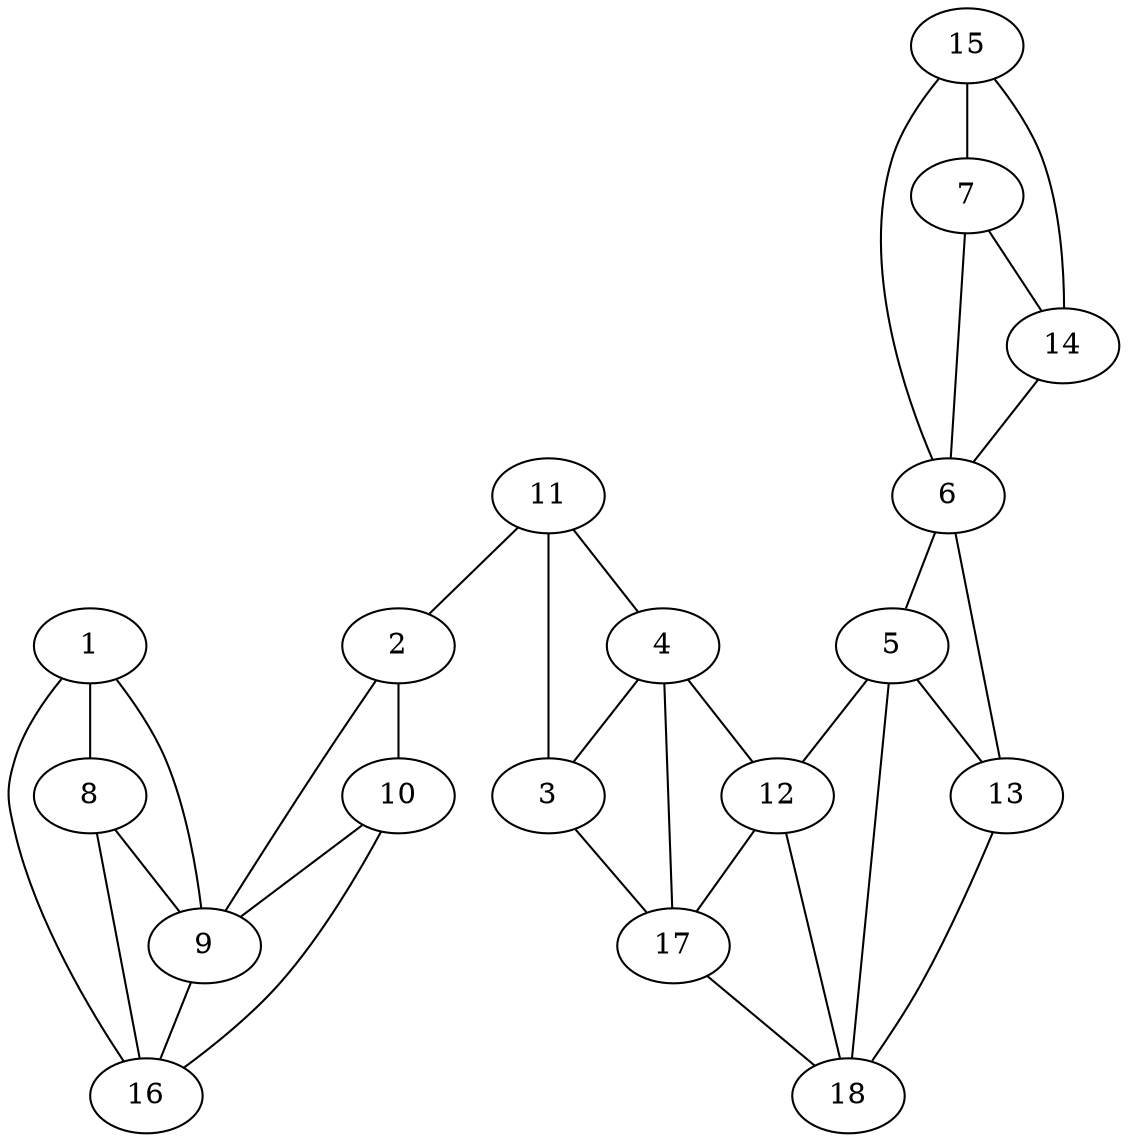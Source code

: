 graph pdb1dbs {
	1	 [aaLength=15,
		sequence=KTVASCALLQAAKAA,
		type=0];
	9	 [aaLength=4,
		sequence=TAGY,
		type=1];
	1 -- 9	 [distance0="18.0",
		frequency=1,
		type0=3];
	8	 [aaLength=6,
		sequence=KRYFVT,
		type=1];
	1 -- 8	 [distance0="13.0",
		frequency=1,
		type0=1];
	16	 [aaLength=2,
		sequence=GY,
		type=2];
	1 -- 16	 [distance0="15.0",
		frequency=1,
		type0=2];
	2	 [aaLength=9,
		sequence=SDALALQRN,
		type=0];
	2 -- 9	 [distance0="20.0",
		frequency=1,
		type0=2];
	10	 [aaLength=4,
		sequence=PVAS,
		type=1];
	2 -- 10	 [distance0="15.0",
		frequency=1,
		type0=1];
	3	 [aaLength=8,
		sequence=PHIISAQE,
		type=0];
	11	 [aaLength=3,
		sequence=YTF,
		type=1];
	3 -- 11	 [distance0="8.0",
		frequency=1,
		type0=1];
	17	 [aaLength=2,
		sequence=QA,
		type=2];
	3 -- 17	 [distance0="26.0",
		frequency=1,
		type0=3];
	4	 [aaLength=12,
		sequence=SLVMSAGLRALE,
		type=0];
	4 -- 3	 [distance0="13.0",
		frequency=1,
		type0=1];
	12	 [aaLength=6,
		sequence=WVLVEG,
		type=1];
	4 -- 12	 [distance0="16.0",
		frequency=1,
		type0=3];
	4 -- 17	 [distance0="13.0",
		distance1="0.0",
		frequency=2,
		type0=2,
		type1=4];
	5	 [aaLength=8,
		sequence=FADWVTQE,
		type=0];
	5 -- 12	 [distance0="19.0",
		frequency=1,
		type0=3];
	13	 [aaLength=5,
		sequence=VILVV,
		type=1];
	5 -- 13	 [distance0="11.0",
		distance1="0.0",
		frequency=2,
		type0=2,
		type1=4];
	18	 [aaLength=2,
		sequence=FT,
		type=2];
	5 -- 18	 [distance0="9.0",
		frequency=1,
		type0=1];
	6	 [aaLength=15,
		sequence=CINHAMLTAQVIQHA,
		type=0];
	6 -- 5	 [distance0="21.0",
		frequency=1,
		type0=2];
	6 -- 13	 [distance0="10.0",
		frequency=1,
		type0=1];
	7	 [aaLength=11,
		sequence=HAEYMTTLTRM,
		type=0];
	7 -- 6	 [distance0="33.0",
		frequency=1,
		type0=3];
	14	 [aaLength=4,
		sequence=WVAN,
		type=1];
	7 -- 14	 [distance0="12.0",
		frequency=1,
		type0=1];
	8 -- 9	 [distance0="31.0",
		frequency=1,
		type0=3];
	8 -- 16	 [distance0="28.0",
		distance1="0.0",
		frequency=2,
		type0=2,
		type1=4];
	9 -- 16	 [distance0="3.0",
		frequency=1,
		type0=1];
	10 -- 9	 [distance0="5.0",
		frequency=1,
		type0=1];
	10 -- 16	 [distance0="8.0",
		frequency=1,
		type0=2];
	11 -- 2	 [distance0="21.0",
		frequency=1,
		type0=2];
	11 -- 4	 [distance0="21.0",
		frequency=1,
		type0=3];
	12 -- 17	 [distance0="3.0",
		frequency=1,
		type0=1];
	12 -- 18	 [distance0="10.0",
		distance1="0.0",
		frequency=2,
		type0=2,
		type1=4];
	13 -- 18	 [distance0="20.0",
		frequency=1,
		type0=3];
	14 -- 6	 [distance0="21.0",
		frequency=1,
		type0=2];
	15	 [aaLength=4,
		sequence=LGEI,
		type=1];
	15 -- 6	 [distance0="49.0",
		frequency=1,
		type0=3];
	15 -- 7	 [distance0="16.0",
		frequency=1,
		type0=1];
	15 -- 14	 [distance0="28.0",
		frequency=1,
		type0=2];
	17 -- 18	 [distance0="13.0",
		frequency=1,
		type0=3];
}

